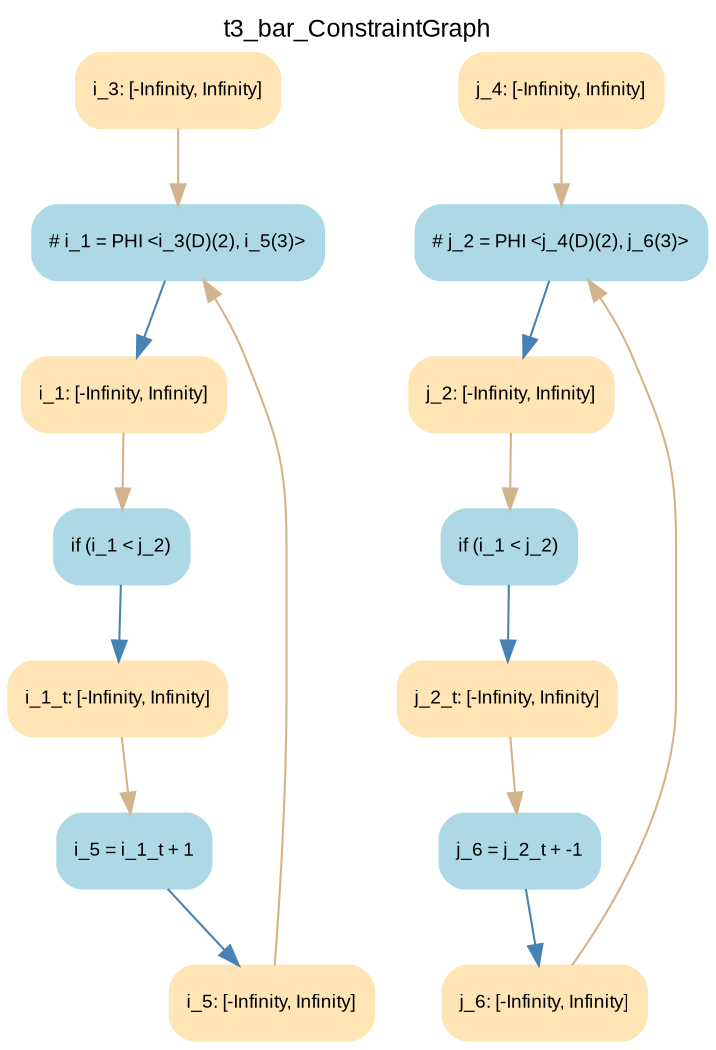 digraph t3_bar_ConstraintGraph { 
	label=t3_bar_ConstraintGraph
	center=true
	labelloc=top
	fontname=Arial
	fontsize=12
	edge[fontname=Arial, fontsize=10]
	node[fontname=Arial, fontsize=9]

		Node_0 -> Node_1 [color=steelblue]
		Node_2 -> Node_3 [color=steelblue]
		Node_4 -> Node_5 [color=steelblue]
		Node_6 -> Node_7 [color=steelblue]
		Node_8 -> Node_9 [color=steelblue]
		Node_10 -> Node_11 [color=steelblue]
		Node_12 -> Node_0 [color=tan]
		Node_1 -> Node_6 [color=tan]
		Node_13 -> Node_4 [color=tan]
		Node_3 -> Node_0 [color=tan]
		Node_11 -> Node_8 [color=tan]
		Node_5 -> Node_10 [color=tan]
		Node_7 -> Node_2 [color=tan]
		Node_9 -> Node_4 [color=tan]

	Node_0 [fillcolor=lightblue, color=lightblue, shape=Mrecord, style=filled, label="{ # i_1 = PHI \<i_3(D)(2), i_5(3)\> }"]
	Node_2 [fillcolor=lightblue, color=lightblue, shape=Mrecord, style=filled, label="{ i_5 = i_1_t + 1 }"]
	Node_4 [fillcolor=lightblue, color=lightblue, shape=Mrecord, style=filled, label="{ # j_2 = PHI \<j_4(D)(2), j_6(3)\> }"]
	Node_6 [fillcolor=lightblue, color=lightblue, shape=Mrecord, style=filled, label="{ if (i_1 \< j_2) }"]
	Node_8 [fillcolor=lightblue, color=lightblue, shape=Mrecord, style=filled, label="{ j_6 = j_2_t + -1 }"]
	Node_10 [fillcolor=lightblue, color=lightblue, shape=Mrecord, style=filled, label="{ if (i_1 \< j_2) }"]
	Node_12 [fillcolor=moccasin, color=moccasin, shape=Mrecord, style=filled, label="{ i_3: \[-Infinity, Infinity\] }"]
	Node_1 [fillcolor=moccasin, color=moccasin, shape=Mrecord, style=filled, label="{ i_1: \[-Infinity, Infinity\] }"]
	Node_13 [fillcolor=moccasin, color=moccasin, shape=Mrecord, style=filled, label="{ j_4: \[-Infinity, Infinity\] }"]
	Node_3 [fillcolor=moccasin, color=moccasin, shape=Mrecord, style=filled, label="{ i_5: \[-Infinity, Infinity\] }"]
	Node_11 [fillcolor=moccasin, color=moccasin, shape=Mrecord, style=filled, label="{ j_2_t: \[-Infinity, Infinity\] }"]
	Node_5 [fillcolor=moccasin, color=moccasin, shape=Mrecord, style=filled, label="{ j_2: \[-Infinity, Infinity\] }"]
	Node_7 [fillcolor=moccasin, color=moccasin, shape=Mrecord, style=filled, label="{ i_1_t: \[-Infinity, Infinity\] }"]
	Node_9 [fillcolor=moccasin, color=moccasin, shape=Mrecord, style=filled, label="{ j_6: \[-Infinity, Infinity\] }"]
}
